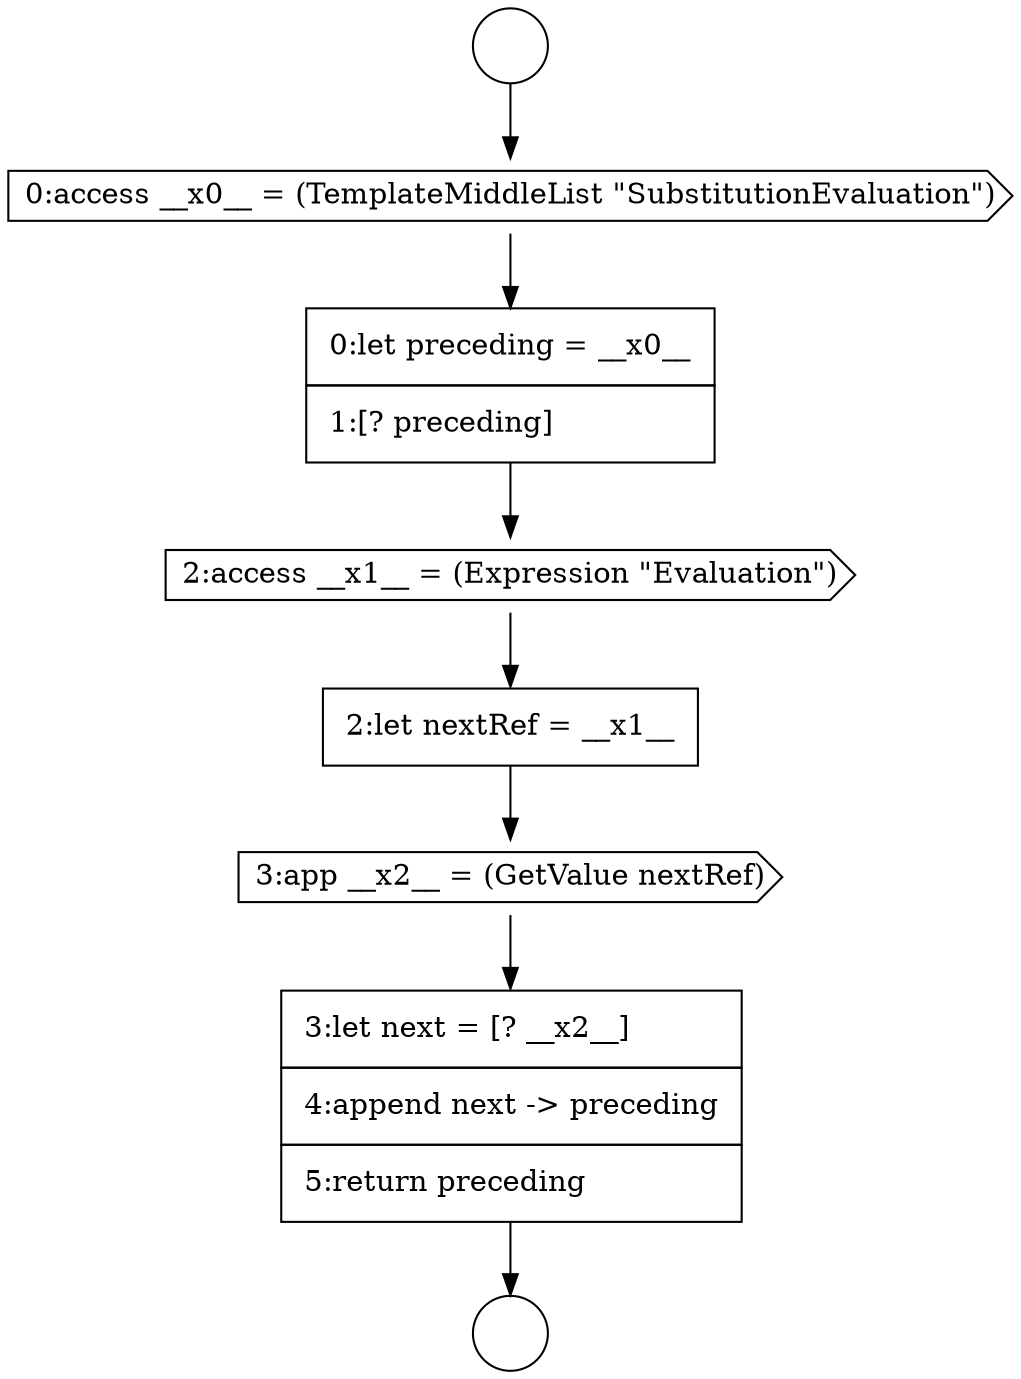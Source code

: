 digraph {
  node3676 [shape=none, margin=0, label=<<font color="black">
    <table border="0" cellborder="1" cellspacing="0" cellpadding="10">
      <tr><td align="left">2:let nextRef = __x1__</td></tr>
    </table>
  </font>> color="black" fillcolor="white" style=filled]
  node3671 [shape=circle label=" " color="black" fillcolor="white" style=filled]
  node3675 [shape=cds, label=<<font color="black">2:access __x1__ = (Expression &quot;Evaluation&quot;)</font>> color="black" fillcolor="white" style=filled]
  node3678 [shape=none, margin=0, label=<<font color="black">
    <table border="0" cellborder="1" cellspacing="0" cellpadding="10">
      <tr><td align="left">3:let next = [? __x2__]</td></tr>
      <tr><td align="left">4:append next -&gt; preceding</td></tr>
      <tr><td align="left">5:return preceding</td></tr>
    </table>
  </font>> color="black" fillcolor="white" style=filled]
  node3674 [shape=none, margin=0, label=<<font color="black">
    <table border="0" cellborder="1" cellspacing="0" cellpadding="10">
      <tr><td align="left">0:let preceding = __x0__</td></tr>
      <tr><td align="left">1:[? preceding]</td></tr>
    </table>
  </font>> color="black" fillcolor="white" style=filled]
  node3672 [shape=circle label=" " color="black" fillcolor="white" style=filled]
  node3677 [shape=cds, label=<<font color="black">3:app __x2__ = (GetValue nextRef)</font>> color="black" fillcolor="white" style=filled]
  node3673 [shape=cds, label=<<font color="black">0:access __x0__ = (TemplateMiddleList &quot;SubstitutionEvaluation&quot;)</font>> color="black" fillcolor="white" style=filled]
  node3676 -> node3677 [ color="black"]
  node3671 -> node3673 [ color="black"]
  node3674 -> node3675 [ color="black"]
  node3678 -> node3672 [ color="black"]
  node3675 -> node3676 [ color="black"]
  node3673 -> node3674 [ color="black"]
  node3677 -> node3678 [ color="black"]
}
